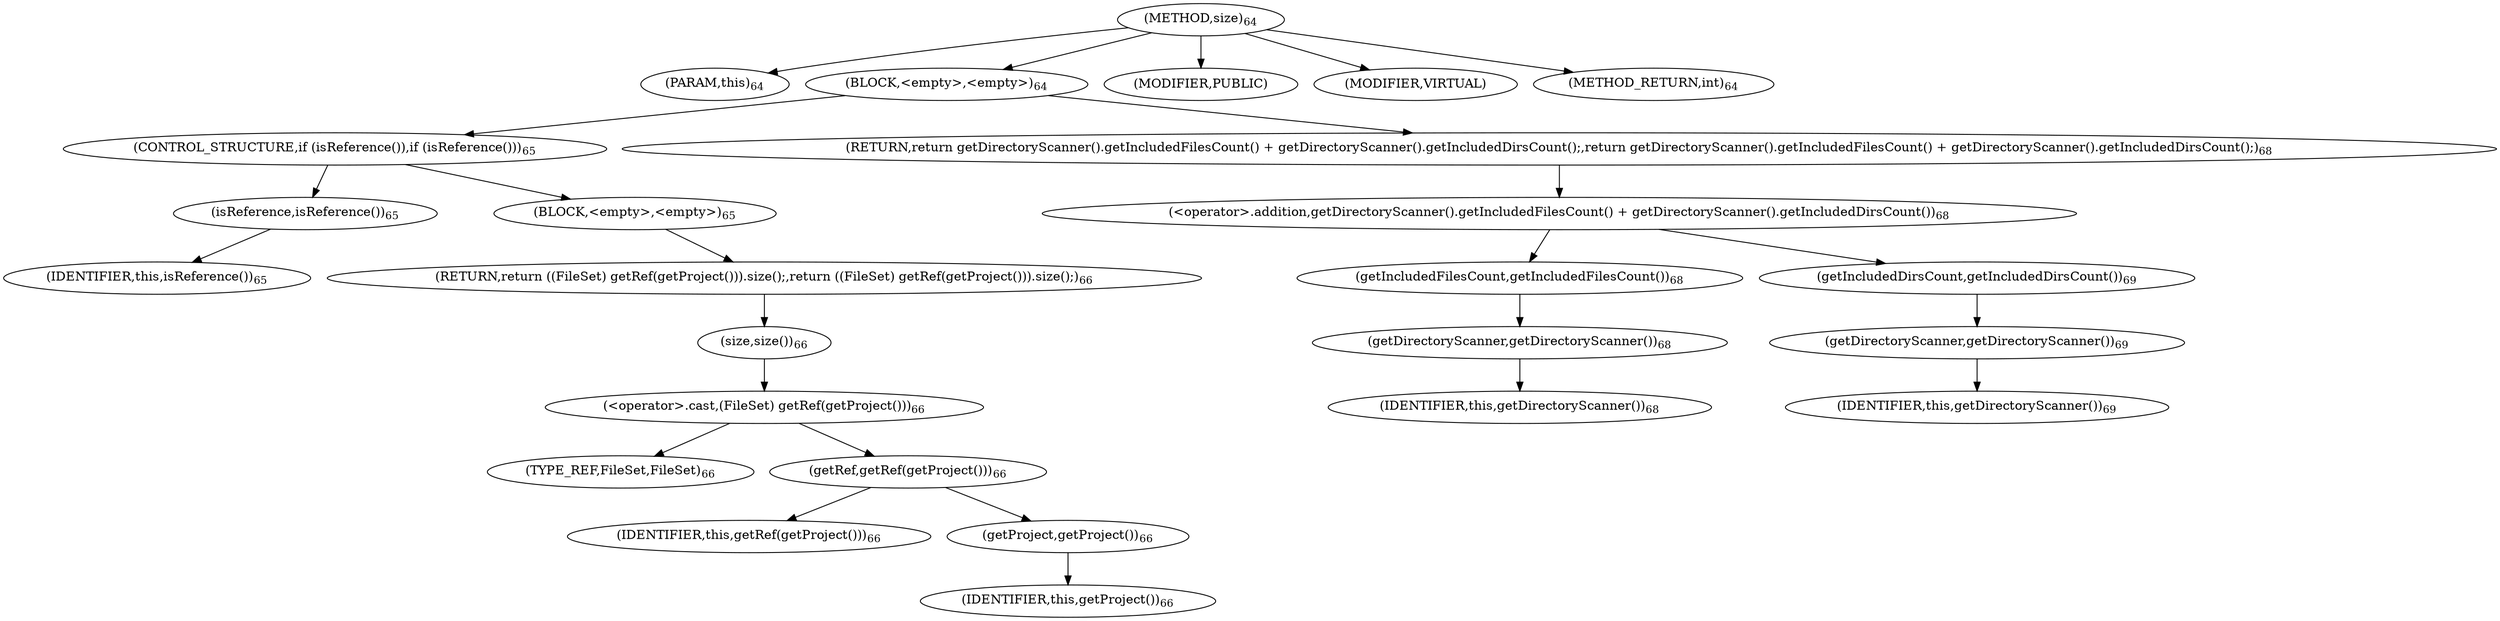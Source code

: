 digraph "size" {  
"67" [label = <(METHOD,size)<SUB>64</SUB>> ]
"15" [label = <(PARAM,this)<SUB>64</SUB>> ]
"68" [label = <(BLOCK,&lt;empty&gt;,&lt;empty&gt;)<SUB>64</SUB>> ]
"69" [label = <(CONTROL_STRUCTURE,if (isReference()),if (isReference()))<SUB>65</SUB>> ]
"70" [label = <(isReference,isReference())<SUB>65</SUB>> ]
"14" [label = <(IDENTIFIER,this,isReference())<SUB>65</SUB>> ]
"71" [label = <(BLOCK,&lt;empty&gt;,&lt;empty&gt;)<SUB>65</SUB>> ]
"72" [label = <(RETURN,return ((FileSet) getRef(getProject())).size();,return ((FileSet) getRef(getProject())).size();)<SUB>66</SUB>> ]
"73" [label = <(size,size())<SUB>66</SUB>> ]
"74" [label = <(&lt;operator&gt;.cast,(FileSet) getRef(getProject()))<SUB>66</SUB>> ]
"75" [label = <(TYPE_REF,FileSet,FileSet)<SUB>66</SUB>> ]
"76" [label = <(getRef,getRef(getProject()))<SUB>66</SUB>> ]
"17" [label = <(IDENTIFIER,this,getRef(getProject()))<SUB>66</SUB>> ]
"77" [label = <(getProject,getProject())<SUB>66</SUB>> ]
"16" [label = <(IDENTIFIER,this,getProject())<SUB>66</SUB>> ]
"78" [label = <(RETURN,return getDirectoryScanner().getIncludedFilesCount() + getDirectoryScanner().getIncludedDirsCount();,return getDirectoryScanner().getIncludedFilesCount() + getDirectoryScanner().getIncludedDirsCount();)<SUB>68</SUB>> ]
"79" [label = <(&lt;operator&gt;.addition,getDirectoryScanner().getIncludedFilesCount() + getDirectoryScanner().getIncludedDirsCount())<SUB>68</SUB>> ]
"80" [label = <(getIncludedFilesCount,getIncludedFilesCount())<SUB>68</SUB>> ]
"81" [label = <(getDirectoryScanner,getDirectoryScanner())<SUB>68</SUB>> ]
"18" [label = <(IDENTIFIER,this,getDirectoryScanner())<SUB>68</SUB>> ]
"82" [label = <(getIncludedDirsCount,getIncludedDirsCount())<SUB>69</SUB>> ]
"83" [label = <(getDirectoryScanner,getDirectoryScanner())<SUB>69</SUB>> ]
"19" [label = <(IDENTIFIER,this,getDirectoryScanner())<SUB>69</SUB>> ]
"84" [label = <(MODIFIER,PUBLIC)> ]
"85" [label = <(MODIFIER,VIRTUAL)> ]
"86" [label = <(METHOD_RETURN,int)<SUB>64</SUB>> ]
  "67" -> "15" 
  "67" -> "68" 
  "67" -> "84" 
  "67" -> "85" 
  "67" -> "86" 
  "68" -> "69" 
  "68" -> "78" 
  "69" -> "70" 
  "69" -> "71" 
  "70" -> "14" 
  "71" -> "72" 
  "72" -> "73" 
  "73" -> "74" 
  "74" -> "75" 
  "74" -> "76" 
  "76" -> "17" 
  "76" -> "77" 
  "77" -> "16" 
  "78" -> "79" 
  "79" -> "80" 
  "79" -> "82" 
  "80" -> "81" 
  "81" -> "18" 
  "82" -> "83" 
  "83" -> "19" 
}
